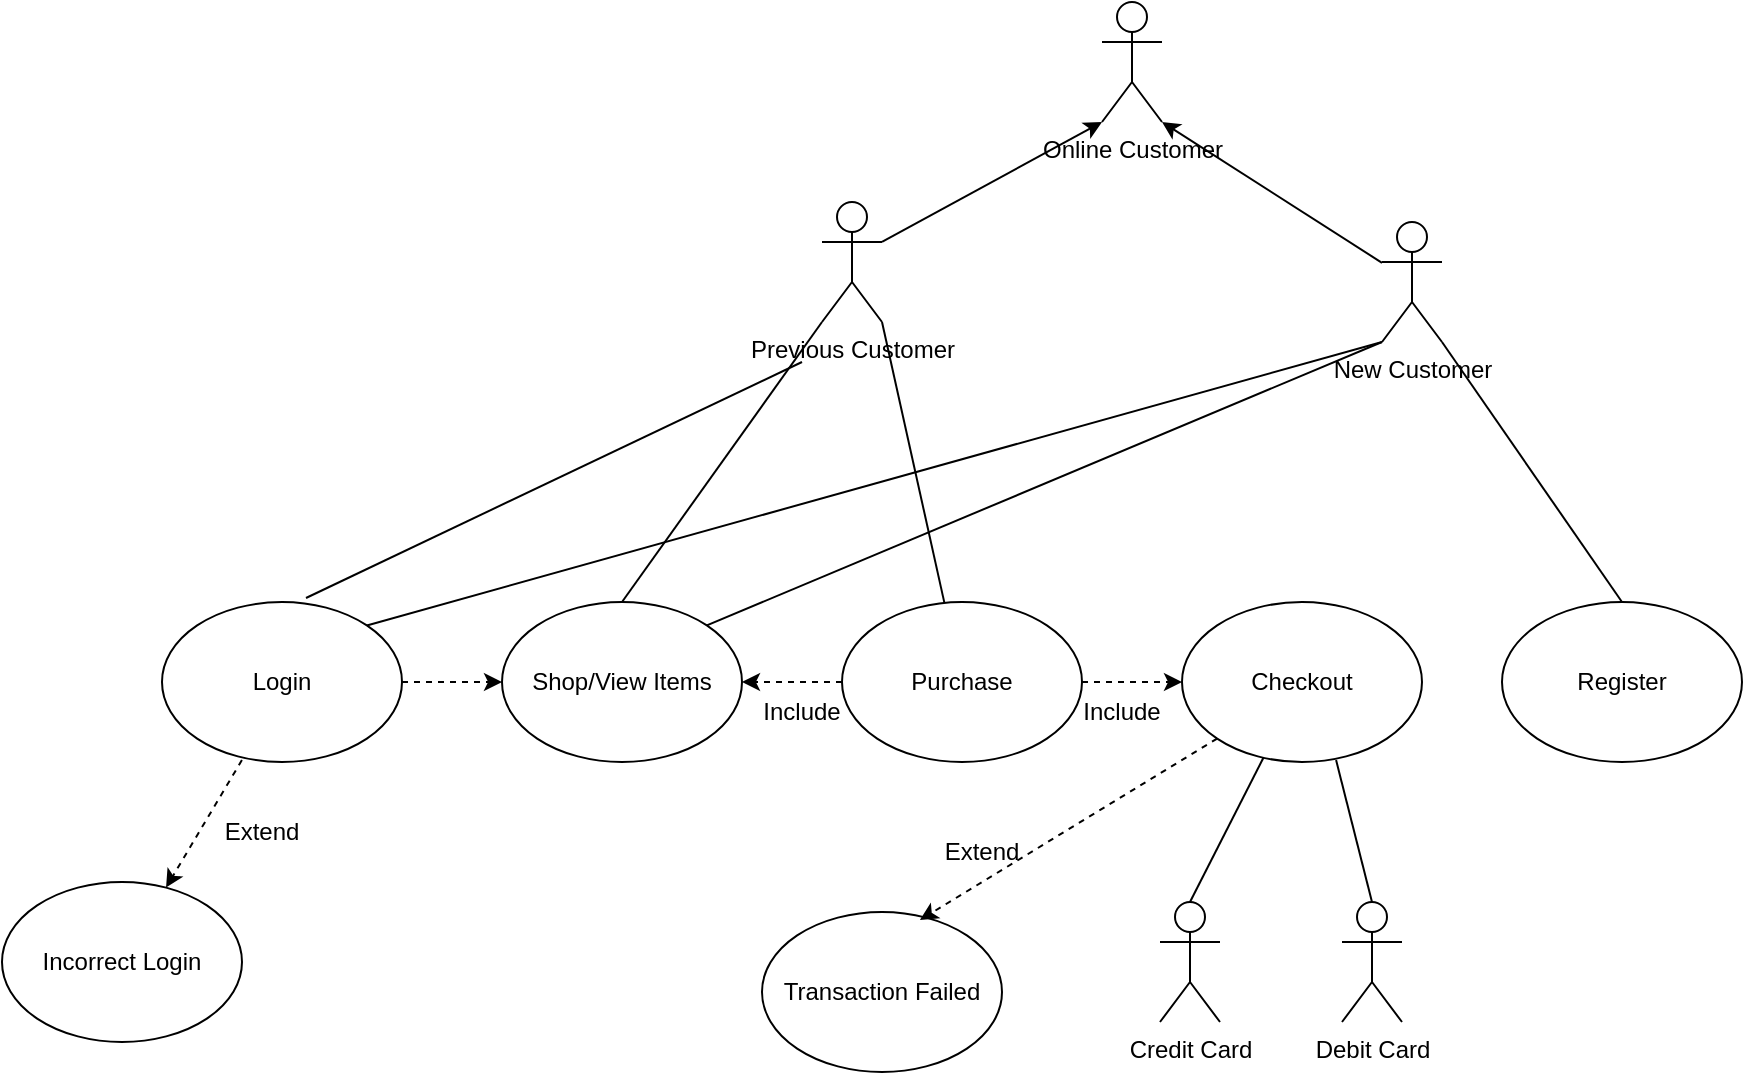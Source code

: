 <mxfile version="24.7.17">
  <diagram name="Page-1" id="w46NPKE2-L514DBftkUe">
    <mxGraphModel dx="1853" dy="772" grid="1" gridSize="10" guides="1" tooltips="1" connect="1" arrows="1" fold="1" page="1" pageScale="1" pageWidth="827" pageHeight="1169" math="0" shadow="0">
      <root>
        <mxCell id="0" />
        <mxCell id="1" parent="0" />
        <mxCell id="ll-tjGvy1q7tqUuTXUes-1" value="Online Customer" style="shape=umlActor;verticalLabelPosition=bottom;verticalAlign=top;html=1;outlineConnect=0;" vertex="1" parent="1">
          <mxGeometry x="370" y="50" width="30" height="60" as="geometry" />
        </mxCell>
        <mxCell id="ll-tjGvy1q7tqUuTXUes-3" value="Previous Customer" style="shape=umlActor;verticalLabelPosition=bottom;verticalAlign=top;html=1;outlineConnect=0;" vertex="1" parent="1">
          <mxGeometry x="230" y="150" width="30" height="60" as="geometry" />
        </mxCell>
        <mxCell id="ll-tjGvy1q7tqUuTXUes-6" value="New Customer" style="shape=umlActor;verticalLabelPosition=bottom;verticalAlign=top;html=1;outlineConnect=0;" vertex="1" parent="1">
          <mxGeometry x="510" y="160" width="30" height="60" as="geometry" />
        </mxCell>
        <mxCell id="ll-tjGvy1q7tqUuTXUes-9" value="" style="endArrow=classic;html=1;rounded=0;entryX=1;entryY=1;entryDx=0;entryDy=0;entryPerimeter=0;" edge="1" parent="1" source="ll-tjGvy1q7tqUuTXUes-6" target="ll-tjGvy1q7tqUuTXUes-1">
          <mxGeometry width="50" height="50" relative="1" as="geometry">
            <mxPoint x="490" y="420" as="sourcePoint" />
            <mxPoint x="450" y="240" as="targetPoint" />
          </mxGeometry>
        </mxCell>
        <mxCell id="ll-tjGvy1q7tqUuTXUes-10" value="" style="endArrow=classic;html=1;rounded=0;exitX=1;exitY=0.333;exitDx=0;exitDy=0;exitPerimeter=0;entryX=0;entryY=1;entryDx=0;entryDy=0;entryPerimeter=0;" edge="1" parent="1" source="ll-tjGvy1q7tqUuTXUes-3" target="ll-tjGvy1q7tqUuTXUes-1">
          <mxGeometry width="50" height="50" relative="1" as="geometry">
            <mxPoint x="490" y="420" as="sourcePoint" />
            <mxPoint x="540" y="370" as="targetPoint" />
          </mxGeometry>
        </mxCell>
        <mxCell id="ll-tjGvy1q7tqUuTXUes-11" value="Purchase" style="ellipse;whiteSpace=wrap;html=1;" vertex="1" parent="1">
          <mxGeometry x="240" y="350" width="120" height="80" as="geometry" />
        </mxCell>
        <mxCell id="ll-tjGvy1q7tqUuTXUes-12" value="Checkout" style="ellipse;whiteSpace=wrap;html=1;" vertex="1" parent="1">
          <mxGeometry x="410" y="350" width="120" height="80" as="geometry" />
        </mxCell>
        <mxCell id="ll-tjGvy1q7tqUuTXUes-13" value="Shop/View Items" style="ellipse;whiteSpace=wrap;html=1;" vertex="1" parent="1">
          <mxGeometry x="70" y="350" width="120" height="80" as="geometry" />
        </mxCell>
        <mxCell id="ll-tjGvy1q7tqUuTXUes-14" value="Register" style="ellipse;whiteSpace=wrap;html=1;" vertex="1" parent="1">
          <mxGeometry x="570" y="350" width="120" height="80" as="geometry" />
        </mxCell>
        <mxCell id="ll-tjGvy1q7tqUuTXUes-18" value="" style="endArrow=none;html=1;rounded=0;exitX=0;exitY=1;exitDx=0;exitDy=0;exitPerimeter=0;entryX=0.5;entryY=0;entryDx=0;entryDy=0;" edge="1" parent="1" source="ll-tjGvy1q7tqUuTXUes-3" target="ll-tjGvy1q7tqUuTXUes-13">
          <mxGeometry width="50" height="50" relative="1" as="geometry">
            <mxPoint x="350" y="410" as="sourcePoint" />
            <mxPoint x="400" y="360" as="targetPoint" />
          </mxGeometry>
        </mxCell>
        <mxCell id="ll-tjGvy1q7tqUuTXUes-22" value="" style="endArrow=none;html=1;rounded=0;entryX=1;entryY=1;entryDx=0;entryDy=0;entryPerimeter=0;" edge="1" parent="1" source="ll-tjGvy1q7tqUuTXUes-11" target="ll-tjGvy1q7tqUuTXUes-3">
          <mxGeometry width="50" height="50" relative="1" as="geometry">
            <mxPoint x="490" y="410" as="sourcePoint" />
            <mxPoint x="540" y="360" as="targetPoint" />
          </mxGeometry>
        </mxCell>
        <mxCell id="ll-tjGvy1q7tqUuTXUes-23" value="" style="endArrow=none;html=1;rounded=0;entryX=0;entryY=1;entryDx=0;entryDy=0;entryPerimeter=0;exitX=1;exitY=0;exitDx=0;exitDy=0;" edge="1" parent="1" source="ll-tjGvy1q7tqUuTXUes-13" target="ll-tjGvy1q7tqUuTXUes-6">
          <mxGeometry width="50" height="50" relative="1" as="geometry">
            <mxPoint x="490" y="410" as="sourcePoint" />
            <mxPoint x="540" y="360" as="targetPoint" />
          </mxGeometry>
        </mxCell>
        <mxCell id="ll-tjGvy1q7tqUuTXUes-24" value="" style="endArrow=none;html=1;rounded=0;entryX=1;entryY=1;entryDx=0;entryDy=0;entryPerimeter=0;exitX=0.5;exitY=0;exitDx=0;exitDy=0;" edge="1" parent="1" source="ll-tjGvy1q7tqUuTXUes-14" target="ll-tjGvy1q7tqUuTXUes-6">
          <mxGeometry width="50" height="50" relative="1" as="geometry">
            <mxPoint x="490" y="410" as="sourcePoint" />
            <mxPoint x="540" y="360" as="targetPoint" />
          </mxGeometry>
        </mxCell>
        <mxCell id="ll-tjGvy1q7tqUuTXUes-25" value="Credit Card" style="shape=umlActor;verticalLabelPosition=bottom;verticalAlign=top;html=1;outlineConnect=0;" vertex="1" parent="1">
          <mxGeometry x="399" y="500" width="30" height="60" as="geometry" />
        </mxCell>
        <mxCell id="ll-tjGvy1q7tqUuTXUes-26" value="Debit Card" style="shape=umlActor;verticalLabelPosition=bottom;verticalAlign=top;html=1;outlineConnect=0;" vertex="1" parent="1">
          <mxGeometry x="490" y="500" width="30" height="60" as="geometry" />
        </mxCell>
        <mxCell id="ll-tjGvy1q7tqUuTXUes-31" value="" style="endArrow=none;html=1;rounded=0;exitX=0.5;exitY=0;exitDx=0;exitDy=0;exitPerimeter=0;" edge="1" parent="1" source="ll-tjGvy1q7tqUuTXUes-25" target="ll-tjGvy1q7tqUuTXUes-12">
          <mxGeometry width="50" height="50" relative="1" as="geometry">
            <mxPoint x="490" y="410" as="sourcePoint" />
            <mxPoint x="540" y="360" as="targetPoint" />
          </mxGeometry>
        </mxCell>
        <mxCell id="ll-tjGvy1q7tqUuTXUes-32" value="" style="endArrow=none;html=1;rounded=0;exitX=0.5;exitY=0;exitDx=0;exitDy=0;exitPerimeter=0;entryX=0.642;entryY=0.988;entryDx=0;entryDy=0;entryPerimeter=0;" edge="1" parent="1" source="ll-tjGvy1q7tqUuTXUes-26" target="ll-tjGvy1q7tqUuTXUes-12">
          <mxGeometry width="50" height="50" relative="1" as="geometry">
            <mxPoint x="490" y="410" as="sourcePoint" />
            <mxPoint x="540" y="360" as="targetPoint" />
          </mxGeometry>
        </mxCell>
        <mxCell id="ll-tjGvy1q7tqUuTXUes-33" value="" style="html=1;labelBackgroundColor=#ffffff;startArrow=none;startFill=0;startSize=6;endArrow=classic;endFill=1;endSize=6;jettySize=auto;orthogonalLoop=1;strokeWidth=1;dashed=1;fontSize=14;rounded=0;entryX=0;entryY=0.5;entryDx=0;entryDy=0;exitX=1;exitY=0.5;exitDx=0;exitDy=0;" edge="1" parent="1" source="ll-tjGvy1q7tqUuTXUes-11" target="ll-tjGvy1q7tqUuTXUes-12">
          <mxGeometry width="60" height="60" relative="1" as="geometry">
            <mxPoint x="-20" y="370" as="sourcePoint" />
            <mxPoint x="40" y="310" as="targetPoint" />
          </mxGeometry>
        </mxCell>
        <mxCell id="ll-tjGvy1q7tqUuTXUes-34" value="" style="html=1;labelBackgroundColor=#ffffff;startArrow=none;startFill=0;startSize=6;endArrow=classic;endFill=1;endSize=6;jettySize=auto;orthogonalLoop=1;strokeWidth=1;dashed=1;fontSize=14;rounded=0;entryX=1;entryY=0.5;entryDx=0;entryDy=0;exitX=0;exitY=0.5;exitDx=0;exitDy=0;" edge="1" parent="1" source="ll-tjGvy1q7tqUuTXUes-11" target="ll-tjGvy1q7tqUuTXUes-13">
          <mxGeometry width="60" height="60" relative="1" as="geometry">
            <mxPoint x="290" y="420" as="sourcePoint" />
            <mxPoint x="350" y="360" as="targetPoint" />
          </mxGeometry>
        </mxCell>
        <mxCell id="ll-tjGvy1q7tqUuTXUes-36" value="Include" style="text;html=1;align=center;verticalAlign=middle;whiteSpace=wrap;rounded=0;" vertex="1" parent="1">
          <mxGeometry x="190" y="390" width="60" height="30" as="geometry" />
        </mxCell>
        <mxCell id="ll-tjGvy1q7tqUuTXUes-37" value="Include" style="text;html=1;align=center;verticalAlign=middle;whiteSpace=wrap;rounded=0;" vertex="1" parent="1">
          <mxGeometry x="350" y="390" width="60" height="30" as="geometry" />
        </mxCell>
        <mxCell id="ll-tjGvy1q7tqUuTXUes-38" value="Login" style="ellipse;whiteSpace=wrap;html=1;" vertex="1" parent="1">
          <mxGeometry x="-100" y="350" width="120" height="80" as="geometry" />
        </mxCell>
        <mxCell id="ll-tjGvy1q7tqUuTXUes-39" value="" style="endArrow=none;html=1;rounded=0;exitX=1;exitY=0;exitDx=0;exitDy=0;" edge="1" parent="1" source="ll-tjGvy1q7tqUuTXUes-38">
          <mxGeometry width="50" height="50" relative="1" as="geometry">
            <mxPoint x="280" y="410" as="sourcePoint" />
            <mxPoint x="510" y="220" as="targetPoint" />
          </mxGeometry>
        </mxCell>
        <mxCell id="ll-tjGvy1q7tqUuTXUes-40" value="" style="endArrow=none;html=1;rounded=0;exitX=0.6;exitY=-0.025;exitDx=0;exitDy=0;exitPerimeter=0;" edge="1" parent="1" source="ll-tjGvy1q7tqUuTXUes-38">
          <mxGeometry width="50" height="50" relative="1" as="geometry">
            <mxPoint x="280" y="410" as="sourcePoint" />
            <mxPoint x="220" y="230" as="targetPoint" />
          </mxGeometry>
        </mxCell>
        <mxCell id="ll-tjGvy1q7tqUuTXUes-41" value="" style="html=1;labelBackgroundColor=#ffffff;startArrow=none;startFill=0;startSize=6;endArrow=classic;endFill=1;endSize=6;jettySize=auto;orthogonalLoop=1;strokeWidth=1;dashed=1;fontSize=14;rounded=0;exitX=1;exitY=0.5;exitDx=0;exitDy=0;entryX=0;entryY=0.5;entryDx=0;entryDy=0;" edge="1" parent="1" source="ll-tjGvy1q7tqUuTXUes-38" target="ll-tjGvy1q7tqUuTXUes-13">
          <mxGeometry width="60" height="60" relative="1" as="geometry">
            <mxPoint x="280" y="420" as="sourcePoint" />
            <mxPoint x="340" y="360" as="targetPoint" />
          </mxGeometry>
        </mxCell>
        <mxCell id="ll-tjGvy1q7tqUuTXUes-42" value="" style="html=1;labelBackgroundColor=#ffffff;startArrow=none;startFill=0;startSize=6;endArrow=classic;endFill=1;endSize=6;jettySize=auto;orthogonalLoop=1;strokeWidth=1;dashed=1;fontSize=14;rounded=0;exitX=0.333;exitY=0.988;exitDx=0;exitDy=0;exitPerimeter=0;" edge="1" parent="1" source="ll-tjGvy1q7tqUuTXUes-38" target="ll-tjGvy1q7tqUuTXUes-43">
          <mxGeometry width="60" height="60" relative="1" as="geometry">
            <mxPoint x="280" y="420" as="sourcePoint" />
            <mxPoint x="-90" y="490" as="targetPoint" />
          </mxGeometry>
        </mxCell>
        <mxCell id="ll-tjGvy1q7tqUuTXUes-43" value="Incorrect Login" style="ellipse;whiteSpace=wrap;html=1;" vertex="1" parent="1">
          <mxGeometry x="-180" y="490" width="120" height="80" as="geometry" />
        </mxCell>
        <mxCell id="ll-tjGvy1q7tqUuTXUes-44" value="Extend" style="text;html=1;align=center;verticalAlign=middle;whiteSpace=wrap;rounded=0;" vertex="1" parent="1">
          <mxGeometry x="-80" y="450" width="60" height="30" as="geometry" />
        </mxCell>
        <mxCell id="ll-tjGvy1q7tqUuTXUes-45" value="Transaction Failed" style="ellipse;whiteSpace=wrap;html=1;" vertex="1" parent="1">
          <mxGeometry x="200" y="505" width="120" height="80" as="geometry" />
        </mxCell>
        <mxCell id="ll-tjGvy1q7tqUuTXUes-46" value="" style="html=1;labelBackgroundColor=#ffffff;startArrow=none;startFill=0;startSize=6;endArrow=classic;endFill=1;endSize=6;jettySize=auto;orthogonalLoop=1;strokeWidth=1;dashed=1;fontSize=14;rounded=0;entryX=0.658;entryY=0.05;entryDx=0;entryDy=0;entryPerimeter=0;exitX=0;exitY=1;exitDx=0;exitDy=0;" edge="1" parent="1" source="ll-tjGvy1q7tqUuTXUes-12" target="ll-tjGvy1q7tqUuTXUes-45">
          <mxGeometry width="60" height="60" relative="1" as="geometry">
            <mxPoint x="280" y="420" as="sourcePoint" />
            <mxPoint x="340" y="360" as="targetPoint" />
          </mxGeometry>
        </mxCell>
        <mxCell id="ll-tjGvy1q7tqUuTXUes-47" value="Extend" style="text;html=1;align=center;verticalAlign=middle;whiteSpace=wrap;rounded=0;" vertex="1" parent="1">
          <mxGeometry x="280" y="460" width="60" height="30" as="geometry" />
        </mxCell>
      </root>
    </mxGraphModel>
  </diagram>
</mxfile>
